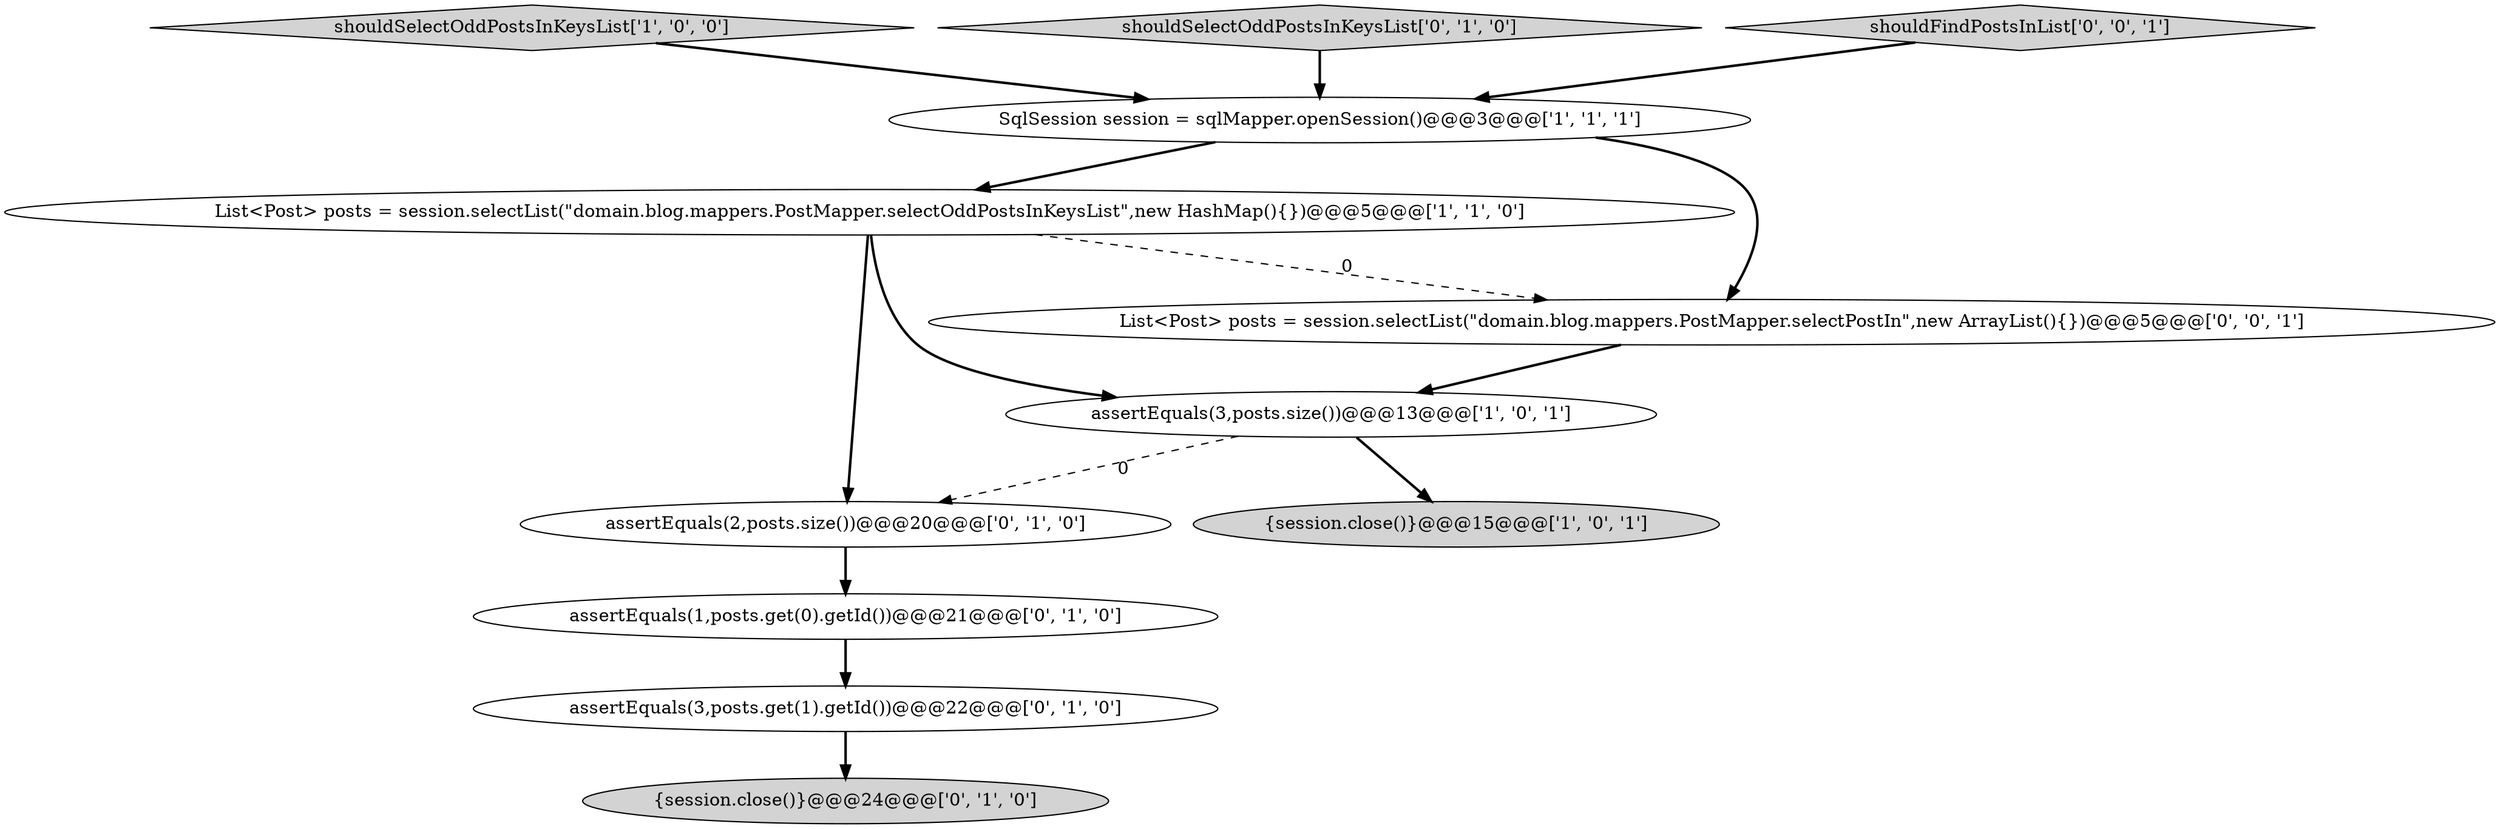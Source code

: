 digraph {
6 [style = filled, label = "assertEquals(2,posts.size())@@@20@@@['0', '1', '0']", fillcolor = white, shape = ellipse image = "AAA1AAABBB2BBB"];
8 [style = filled, label = "assertEquals(3,posts.get(1).getId())@@@22@@@['0', '1', '0']", fillcolor = white, shape = ellipse image = "AAA1AAABBB2BBB"];
10 [style = filled, label = "List<Post> posts = session.selectList(\"domain.blog.mappers.PostMapper.selectPostIn\",new ArrayList(){})@@@5@@@['0', '0', '1']", fillcolor = white, shape = ellipse image = "AAA0AAABBB3BBB"];
0 [style = filled, label = "shouldSelectOddPostsInKeysList['1', '0', '0']", fillcolor = lightgray, shape = diamond image = "AAA0AAABBB1BBB"];
7 [style = filled, label = "assertEquals(1,posts.get(0).getId())@@@21@@@['0', '1', '0']", fillcolor = white, shape = ellipse image = "AAA1AAABBB2BBB"];
2 [style = filled, label = "SqlSession session = sqlMapper.openSession()@@@3@@@['1', '1', '1']", fillcolor = white, shape = ellipse image = "AAA0AAABBB1BBB"];
5 [style = filled, label = "shouldSelectOddPostsInKeysList['0', '1', '0']", fillcolor = lightgray, shape = diamond image = "AAA0AAABBB2BBB"];
11 [style = filled, label = "shouldFindPostsInList['0', '0', '1']", fillcolor = lightgray, shape = diamond image = "AAA0AAABBB3BBB"];
4 [style = filled, label = "assertEquals(3,posts.size())@@@13@@@['1', '0', '1']", fillcolor = white, shape = ellipse image = "AAA0AAABBB1BBB"];
1 [style = filled, label = "{session.close()}@@@15@@@['1', '0', '1']", fillcolor = lightgray, shape = ellipse image = "AAA0AAABBB1BBB"];
9 [style = filled, label = "{session.close()}@@@24@@@['0', '1', '0']", fillcolor = lightgray, shape = ellipse image = "AAA0AAABBB2BBB"];
3 [style = filled, label = "List<Post> posts = session.selectList(\"domain.blog.mappers.PostMapper.selectOddPostsInKeysList\",new HashMap(){})@@@5@@@['1', '1', '0']", fillcolor = white, shape = ellipse image = "AAA0AAABBB1BBB"];
5->2 [style = bold, label=""];
4->6 [style = dashed, label="0"];
0->2 [style = bold, label=""];
6->7 [style = bold, label=""];
7->8 [style = bold, label=""];
8->9 [style = bold, label=""];
2->10 [style = bold, label=""];
10->4 [style = bold, label=""];
3->4 [style = bold, label=""];
2->3 [style = bold, label=""];
11->2 [style = bold, label=""];
4->1 [style = bold, label=""];
3->6 [style = bold, label=""];
3->10 [style = dashed, label="0"];
}
